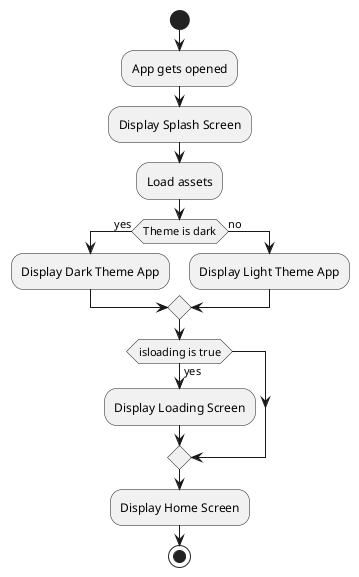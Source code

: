 @startuml ActivityStartUpPhase
start
:App gets opened;
:Display Splash Screen;
:Load assets;

if (Theme is dark) then (yes)
    :Display Dark Theme App;
else (no)
    :Display Light Theme App;
endif

if (isloading is true) then (yes)
    :Display Loading Screen;
endif

:Display Home Screen;
stop
@enduml
